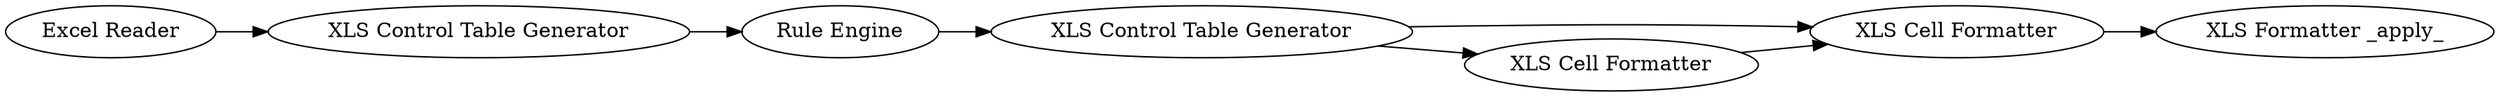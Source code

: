 digraph {
	"899152553101243231_2" [label="XLS Control Table Generator"]
	"899152553101243231_7" [label="Excel Reader"]
	"899152553101243231_6" [label="XLS Formatter _apply_"]
	"899152553101243231_3" [label="Rule Engine"]
	"899152553101243231_8" [label="XLS Cell Formatter"]
	"899152553101243231_5" [label="XLS Cell Formatter"]
	"899152553101243231_4" [label="XLS Control Table Generator"]
	"899152553101243231_2" -> "899152553101243231_3"
	"899152553101243231_4" -> "899152553101243231_5"
	"899152553101243231_5" -> "899152553101243231_8"
	"899152553101243231_4" -> "899152553101243231_8"
	"899152553101243231_3" -> "899152553101243231_4"
	"899152553101243231_8" -> "899152553101243231_6"
	"899152553101243231_7" -> "899152553101243231_2"
	rankdir=LR
}
